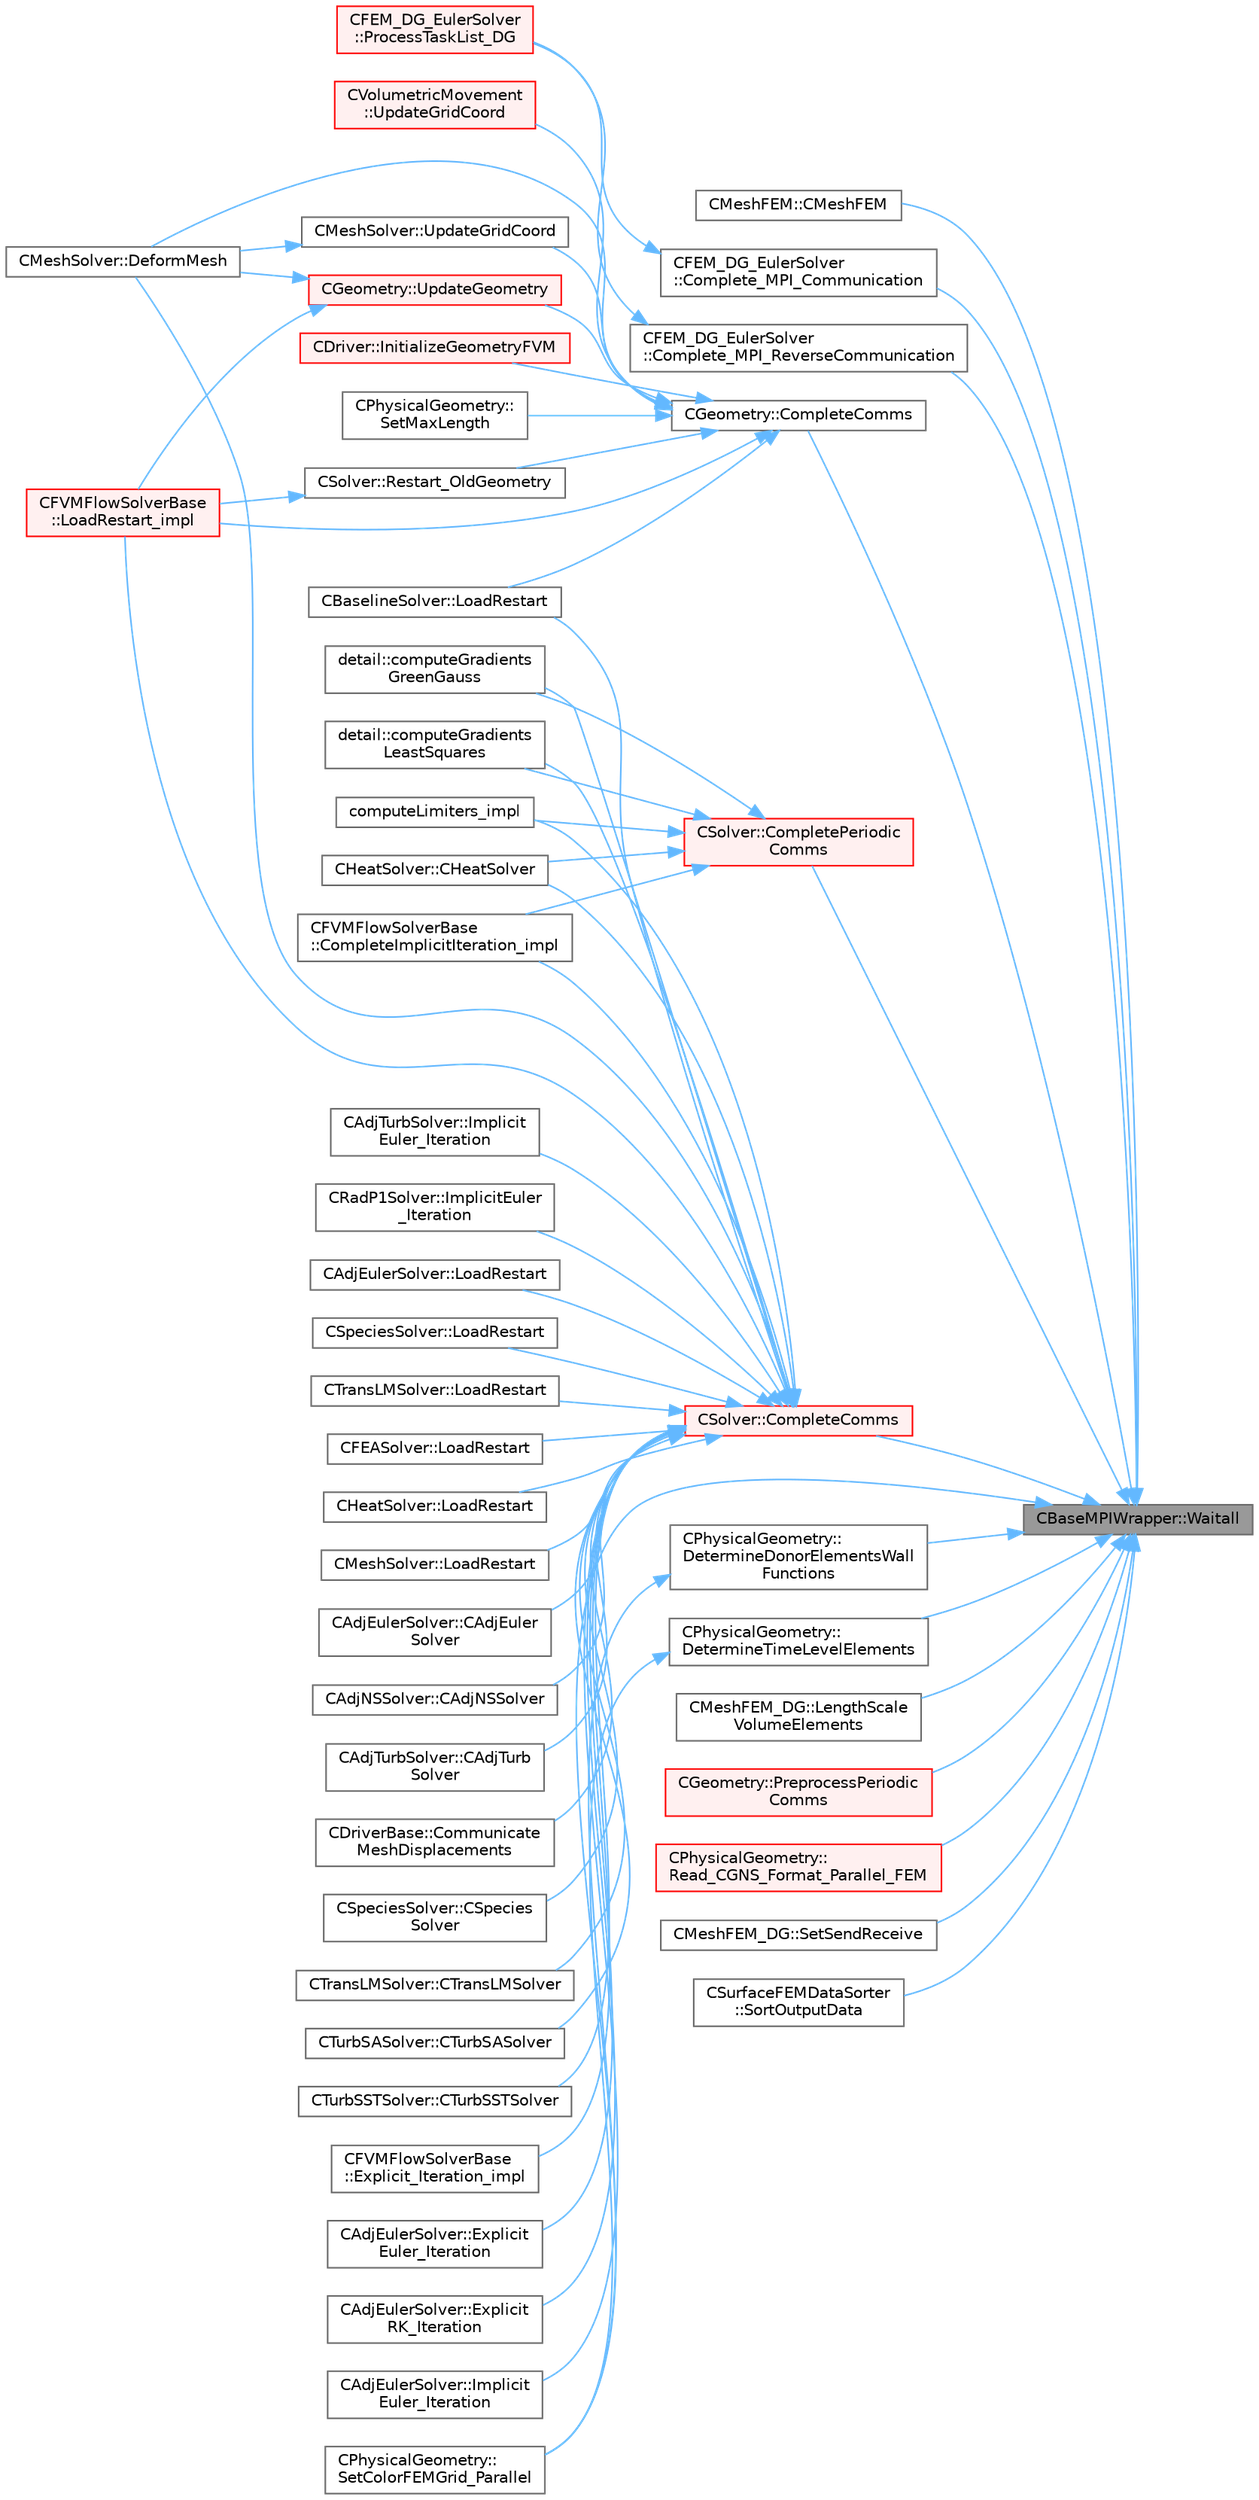 digraph "CBaseMPIWrapper::Waitall"
{
 // LATEX_PDF_SIZE
  bgcolor="transparent";
  edge [fontname=Helvetica,fontsize=10,labelfontname=Helvetica,labelfontsize=10];
  node [fontname=Helvetica,fontsize=10,shape=box,height=0.2,width=0.4];
  rankdir="RL";
  Node1 [id="Node000001",label="CBaseMPIWrapper::Waitall",height=0.2,width=0.4,color="gray40", fillcolor="grey60", style="filled", fontcolor="black",tooltip=" "];
  Node1 -> Node2 [id="edge1_Node000001_Node000002",dir="back",color="steelblue1",style="solid",tooltip=" "];
  Node2 [id="Node000002",label="CMeshFEM::CMeshFEM",height=0.2,width=0.4,color="grey40", fillcolor="white", style="filled",URL="$classCMeshFEM.html#ae74b12670fb49ad4d28836d9fc2aab8d",tooltip="Redistributes the grid over the ranks and creates the halo layer."];
  Node1 -> Node3 [id="edge2_Node000001_Node000003",dir="back",color="steelblue1",style="solid",tooltip=" "];
  Node3 [id="Node000003",label="CFEM_DG_EulerSolver\l::Complete_MPI_Communication",height=0.2,width=0.4,color="grey40", fillcolor="white", style="filled",URL="$classCFEM__DG__EulerSolver.html#ad3428a192cfff4925a3ce854866119de",tooltip="Routine that completes the non-blocking communication between ranks."];
  Node3 -> Node4 [id="edge3_Node000003_Node000004",dir="back",color="steelblue1",style="solid",tooltip=" "];
  Node4 [id="Node000004",label="CFEM_DG_EulerSolver\l::ProcessTaskList_DG",height=0.2,width=0.4,color="red", fillcolor="#FFF0F0", style="filled",URL="$classCFEM__DG__EulerSolver.html#ae807ca68b2d465020b63d617d54e339a",tooltip="Function, which processes the list of tasks to be executed by the DG solver."];
  Node1 -> Node7 [id="edge4_Node000001_Node000007",dir="back",color="steelblue1",style="solid",tooltip=" "];
  Node7 [id="Node000007",label="CFEM_DG_EulerSolver\l::Complete_MPI_ReverseCommunication",height=0.2,width=0.4,color="grey40", fillcolor="white", style="filled",URL="$classCFEM__DG__EulerSolver.html#af5891c1fd8de49fe774a68cd7bc0b6ec",tooltip="Routine that completes the reverse non-blocking communication between ranks."];
  Node7 -> Node4 [id="edge5_Node000007_Node000004",dir="back",color="steelblue1",style="solid",tooltip=" "];
  Node1 -> Node8 [id="edge6_Node000001_Node000008",dir="back",color="steelblue1",style="solid",tooltip=" "];
  Node8 [id="Node000008",label="CGeometry::CompleteComms",height=0.2,width=0.4,color="grey40", fillcolor="white", style="filled",URL="$classCGeometry.html#a98e23b4abe55aaf85fb4350e6ccbc32e",tooltip="Routine to complete the set of non-blocking communications launched by InitiateComms() and unpacking ..."];
  Node8 -> Node9 [id="edge7_Node000008_Node000009",dir="back",color="steelblue1",style="solid",tooltip=" "];
  Node9 [id="Node000009",label="CMeshSolver::DeformMesh",height=0.2,width=0.4,color="grey40", fillcolor="white", style="filled",URL="$classCMeshSolver.html#a573e4ddd63b680f5705f402ec317820b",tooltip="Grid deformation using the linear elasticity equations."];
  Node8 -> Node10 [id="edge8_Node000008_Node000010",dir="back",color="steelblue1",style="solid",tooltip=" "];
  Node10 [id="Node000010",label="CDriver::InitializeGeometryFVM",height=0.2,width=0.4,color="red", fillcolor="#FFF0F0", style="filled",URL="$classCDriver.html#aedc08d3b6ea02eeed60695e5c4d52336",tooltip="InitializeGeometryFVM."];
  Node8 -> Node13 [id="edge9_Node000008_Node000013",dir="back",color="steelblue1",style="solid",tooltip=" "];
  Node13 [id="Node000013",label="CBaselineSolver::LoadRestart",height=0.2,width=0.4,color="grey40", fillcolor="white", style="filled",URL="$classCBaselineSolver.html#aa5fad3af8c5b48950679d5c5a3a91ec4",tooltip="Load a solution from a restart file."];
  Node8 -> Node14 [id="edge10_Node000008_Node000014",dir="back",color="steelblue1",style="solid",tooltip=" "];
  Node14 [id="Node000014",label="CFVMFlowSolverBase\l::LoadRestart_impl",height=0.2,width=0.4,color="red", fillcolor="#FFF0F0", style="filled",URL="$classCFVMFlowSolverBase.html#a7cf80881bcda9a08b9c8cf78e7a3bc8d",tooltip="General implementation to load a flow solution from a restart file."];
  Node8 -> Node16 [id="edge11_Node000008_Node000016",dir="back",color="steelblue1",style="solid",tooltip=" "];
  Node16 [id="Node000016",label="CSolver::Restart_OldGeometry",height=0.2,width=0.4,color="grey40", fillcolor="white", style="filled",URL="$classCSolver.html#a15d41204955ea890bccae28ac9aa6d4b",tooltip="Load the geometries at the previous time states n and nM1."];
  Node16 -> Node14 [id="edge12_Node000016_Node000014",dir="back",color="steelblue1",style="solid",tooltip=" "];
  Node8 -> Node17 [id="edge13_Node000008_Node000017",dir="back",color="steelblue1",style="solid",tooltip=" "];
  Node17 [id="Node000017",label="CPhysicalGeometry::\lSetMaxLength",height=0.2,width=0.4,color="grey40", fillcolor="white", style="filled",URL="$classCPhysicalGeometry.html#ad7c08b67e40f383f1d86439adec70854",tooltip="Set the maximum cell-center to cell-center distance for CVs."];
  Node8 -> Node18 [id="edge14_Node000008_Node000018",dir="back",color="steelblue1",style="solid",tooltip=" "];
  Node18 [id="Node000018",label="CGeometry::UpdateGeometry",height=0.2,width=0.4,color="red", fillcolor="#FFF0F0", style="filled",URL="$classCGeometry.html#a19a4ef04ee51e37dc80cebf429e71a55",tooltip="Update the multi-grid structure and the wall-distance."];
  Node18 -> Node9 [id="edge15_Node000018_Node000009",dir="back",color="steelblue1",style="solid",tooltip=" "];
  Node18 -> Node14 [id="edge16_Node000018_Node000014",dir="back",color="steelblue1",style="solid",tooltip=" "];
  Node8 -> Node22 [id="edge17_Node000008_Node000022",dir="back",color="steelblue1",style="solid",tooltip=" "];
  Node22 [id="Node000022",label="CVolumetricMovement\l::UpdateGridCoord",height=0.2,width=0.4,color="red", fillcolor="#FFF0F0", style="filled",URL="$classCVolumetricMovement.html#aad474762b9f95bb5c867fe33fdb4efba",tooltip="Update the value of the coordinates after the grid movement."];
  Node8 -> Node55 [id="edge18_Node000008_Node000055",dir="back",color="steelblue1",style="solid",tooltip=" "];
  Node55 [id="Node000055",label="CMeshSolver::UpdateGridCoord",height=0.2,width=0.4,color="grey40", fillcolor="white", style="filled",URL="$classCMeshSolver.html#a47153e2632f16671461055b5a20e8145",tooltip="Update the value of the coordinates after the grid movement."];
  Node55 -> Node9 [id="edge19_Node000055_Node000009",dir="back",color="steelblue1",style="solid",tooltip=" "];
  Node1 -> Node56 [id="edge20_Node000001_Node000056",dir="back",color="steelblue1",style="solid",tooltip=" "];
  Node56 [id="Node000056",label="CSolver::CompleteComms",height=0.2,width=0.4,color="red", fillcolor="#FFF0F0", style="filled",URL="$classCSolver.html#a6891c839827efbebdcbf9a349f4da92c",tooltip="Routine to complete the set of non-blocking communications launched by InitiateComms() and unpacking ..."];
  Node56 -> Node57 [id="edge21_Node000056_Node000057",dir="back",color="steelblue1",style="solid",tooltip=" "];
  Node57 [id="Node000057",label="CAdjEulerSolver::CAdjEuler\lSolver",height=0.2,width=0.4,color="grey40", fillcolor="white", style="filled",URL="$classCAdjEulerSolver.html#a0a739888df9436d4707665d152a7af1a",tooltip=" "];
  Node56 -> Node58 [id="edge22_Node000056_Node000058",dir="back",color="steelblue1",style="solid",tooltip=" "];
  Node58 [id="Node000058",label="CAdjNSSolver::CAdjNSSolver",height=0.2,width=0.4,color="grey40", fillcolor="white", style="filled",URL="$classCAdjNSSolver.html#a323f1dc7c0b9fe00d1911eeeea365d46",tooltip=" "];
  Node56 -> Node59 [id="edge23_Node000056_Node000059",dir="back",color="steelblue1",style="solid",tooltip=" "];
  Node59 [id="Node000059",label="CAdjTurbSolver::CAdjTurb\lSolver",height=0.2,width=0.4,color="grey40", fillcolor="white", style="filled",URL="$classCAdjTurbSolver.html#a621bdae0b081f25a67425cc037cd90a2",tooltip=" "];
  Node56 -> Node60 [id="edge24_Node000056_Node000060",dir="back",color="steelblue1",style="solid",tooltip=" "];
  Node60 [id="Node000060",label="CHeatSolver::CHeatSolver",height=0.2,width=0.4,color="grey40", fillcolor="white", style="filled",URL="$classCHeatSolver.html#a89c9ece2b98a950e53f4ee9482968186",tooltip="Constructor of the class."];
  Node56 -> Node61 [id="edge25_Node000056_Node000061",dir="back",color="steelblue1",style="solid",tooltip=" "];
  Node61 [id="Node000061",label="CDriverBase::Communicate\lMeshDisplacements",height=0.2,width=0.4,color="grey40", fillcolor="white", style="filled",URL="$group__PySU2.html#ga28e8e41ab6223500b17b656779574d39",tooltip="Communicate the boundary mesh displacements."];
  Node56 -> Node62 [id="edge26_Node000056_Node000062",dir="back",color="steelblue1",style="solid",tooltip=" "];
  Node62 [id="Node000062",label="CFVMFlowSolverBase\l::CompleteImplicitIteration_impl",height=0.2,width=0.4,color="grey40", fillcolor="white", style="filled",URL="$classCFVMFlowSolverBase.html#a3eb0fbabf1ce42ccc0fe626473800e09",tooltip="Generic implementation to complete an implicit iteration, i.e. update the solution."];
  Node56 -> Node63 [id="edge27_Node000056_Node000063",dir="back",color="steelblue1",style="solid",tooltip=" "];
  Node63 [id="Node000063",label="detail::computeGradients\lGreenGauss",height=0.2,width=0.4,color="grey40", fillcolor="white", style="filled",URL="$group__FvmAlgos.html#ga031dfb21c1777c986ae93d716ec4568b",tooltip="Compute the gradient of a field using the Green-Gauss theorem."];
  Node56 -> Node64 [id="edge28_Node000056_Node000064",dir="back",color="steelblue1",style="solid",tooltip=" "];
  Node64 [id="Node000064",label="detail::computeGradients\lLeastSquares",height=0.2,width=0.4,color="grey40", fillcolor="white", style="filled",URL="$group__FvmAlgos.html#ga186a32bf8b211a50432fe55a6a608c21",tooltip="Compute the gradient of a field using inverse-distance-weighted or unweighted Least-Squares approxima..."];
  Node56 -> Node65 [id="edge29_Node000056_Node000065",dir="back",color="steelblue1",style="solid",tooltip=" "];
  Node65 [id="Node000065",label="computeLimiters_impl",height=0.2,width=0.4,color="grey40", fillcolor="white", style="filled",URL="$group__FvmAlgos.html#ga4639562695f9dc19f098e6d00fcacde1",tooltip="Generic limiter computation for methods based on one limiter value per point (as opposed to one per e..."];
  Node56 -> Node66 [id="edge30_Node000056_Node000066",dir="back",color="steelblue1",style="solid",tooltip=" "];
  Node66 [id="Node000066",label="CSpeciesSolver::CSpecies\lSolver",height=0.2,width=0.4,color="grey40", fillcolor="white", style="filled",URL="$classCSpeciesSolver.html#a3a7863355bb316fe760afeb1db4ca66c",tooltip="Constructor of the class."];
  Node56 -> Node67 [id="edge31_Node000056_Node000067",dir="back",color="steelblue1",style="solid",tooltip=" "];
  Node67 [id="Node000067",label="CTransLMSolver::CTransLMSolver",height=0.2,width=0.4,color="grey40", fillcolor="white", style="filled",URL="$classCTransLMSolver.html#a20abc5682fb22268537da1eac0abf24d",tooltip=" "];
  Node56 -> Node68 [id="edge32_Node000056_Node000068",dir="back",color="steelblue1",style="solid",tooltip=" "];
  Node68 [id="Node000068",label="CTurbSASolver::CTurbSASolver",height=0.2,width=0.4,color="grey40", fillcolor="white", style="filled",URL="$classCTurbSASolver.html#a06a8b09d1563dd48f364ff6e97c25cd8",tooltip="Constructor."];
  Node56 -> Node69 [id="edge33_Node000056_Node000069",dir="back",color="steelblue1",style="solid",tooltip=" "];
  Node69 [id="Node000069",label="CTurbSSTSolver::CTurbSSTSolver",height=0.2,width=0.4,color="grey40", fillcolor="white", style="filled",URL="$classCTurbSSTSolver.html#a84beba65418c7c2ca4f4843b989b360a",tooltip="Constructor."];
  Node56 -> Node9 [id="edge34_Node000056_Node000009",dir="back",color="steelblue1",style="solid",tooltip=" "];
  Node56 -> Node70 [id="edge35_Node000056_Node000070",dir="back",color="steelblue1",style="solid",tooltip=" "];
  Node70 [id="Node000070",label="CFVMFlowSolverBase\l::Explicit_Iteration_impl",height=0.2,width=0.4,color="grey40", fillcolor="white", style="filled",URL="$classCFVMFlowSolverBase.html#ac30c9255150f29da2915a85264a1676c",tooltip="Generic implementation of explicit iterations with a preconditioner."];
  Node56 -> Node71 [id="edge36_Node000056_Node000071",dir="back",color="steelblue1",style="solid",tooltip=" "];
  Node71 [id="Node000071",label="CAdjEulerSolver::Explicit\lEuler_Iteration",height=0.2,width=0.4,color="grey40", fillcolor="white", style="filled",URL="$classCAdjEulerSolver.html#ac6851acd72ffdbf5299680d5d92e065e",tooltip="Update the solution using a explicit Euler scheme."];
  Node56 -> Node72 [id="edge37_Node000056_Node000072",dir="back",color="steelblue1",style="solid",tooltip=" "];
  Node72 [id="Node000072",label="CAdjEulerSolver::Explicit\lRK_Iteration",height=0.2,width=0.4,color="grey40", fillcolor="white", style="filled",URL="$classCAdjEulerSolver.html#a853b9218167a682db73ca73c0fccc2cc",tooltip="Update the solution using a Runge-Kutta strategy."];
  Node56 -> Node73 [id="edge38_Node000056_Node000073",dir="back",color="steelblue1",style="solid",tooltip=" "];
  Node73 [id="Node000073",label="CAdjEulerSolver::Implicit\lEuler_Iteration",height=0.2,width=0.4,color="grey40", fillcolor="white", style="filled",URL="$classCAdjEulerSolver.html#ab35fe7a0b2f840506e91d49961e07485",tooltip="Update the solution using an implicit solver."];
  Node56 -> Node74 [id="edge39_Node000056_Node000074",dir="back",color="steelblue1",style="solid",tooltip=" "];
  Node74 [id="Node000074",label="CAdjTurbSolver::Implicit\lEuler_Iteration",height=0.2,width=0.4,color="grey40", fillcolor="white", style="filled",URL="$classCAdjTurbSolver.html#a119fd6cc599337fd229174474d69f0fb",tooltip="Update the solution using an implicit solver."];
  Node56 -> Node75 [id="edge40_Node000056_Node000075",dir="back",color="steelblue1",style="solid",tooltip=" "];
  Node75 [id="Node000075",label="CRadP1Solver::ImplicitEuler\l_Iteration",height=0.2,width=0.4,color="grey40", fillcolor="white", style="filled",URL="$classCRadP1Solver.html#a23716727a079c099d449da9befa86696",tooltip="Update the solution using an implicit solver."];
  Node56 -> Node76 [id="edge41_Node000056_Node000076",dir="back",color="steelblue1",style="solid",tooltip=" "];
  Node76 [id="Node000076",label="CAdjEulerSolver::LoadRestart",height=0.2,width=0.4,color="grey40", fillcolor="white", style="filled",URL="$classCAdjEulerSolver.html#a4bc9fada01b433e9194d4c0d67adbbbd",tooltip="Load a solution from a restart file."];
  Node56 -> Node77 [id="edge42_Node000056_Node000077",dir="back",color="steelblue1",style="solid",tooltip=" "];
  Node77 [id="Node000077",label="CSpeciesSolver::LoadRestart",height=0.2,width=0.4,color="grey40", fillcolor="white", style="filled",URL="$classCSpeciesSolver.html#a40ecea72824a266fcda6347d08a4fcea",tooltip="Load a solution from a restart file."];
  Node56 -> Node78 [id="edge43_Node000056_Node000078",dir="back",color="steelblue1",style="solid",tooltip=" "];
  Node78 [id="Node000078",label="CTransLMSolver::LoadRestart",height=0.2,width=0.4,color="grey40", fillcolor="white", style="filled",URL="$classCTransLMSolver.html#ab6989abf9b51cfb0b243b1bf98b48a16",tooltip="Load a solution from a restart file."];
  Node56 -> Node13 [id="edge44_Node000056_Node000013",dir="back",color="steelblue1",style="solid",tooltip=" "];
  Node56 -> Node79 [id="edge45_Node000056_Node000079",dir="back",color="steelblue1",style="solid",tooltip=" "];
  Node79 [id="Node000079",label="CFEASolver::LoadRestart",height=0.2,width=0.4,color="grey40", fillcolor="white", style="filled",URL="$classCFEASolver.html#ac693299e88dfc4daaf1b2f410ec8351d",tooltip="Load a solution from a restart file."];
  Node56 -> Node80 [id="edge46_Node000056_Node000080",dir="back",color="steelblue1",style="solid",tooltip=" "];
  Node80 [id="Node000080",label="CHeatSolver::LoadRestart",height=0.2,width=0.4,color="grey40", fillcolor="white", style="filled",URL="$classCHeatSolver.html#a0cc2cf63a1cd34b15be77cf3233beaae",tooltip="Load a solution from a restart file."];
  Node56 -> Node81 [id="edge47_Node000056_Node000081",dir="back",color="steelblue1",style="solid",tooltip=" "];
  Node81 [id="Node000081",label="CMeshSolver::LoadRestart",height=0.2,width=0.4,color="grey40", fillcolor="white", style="filled",URL="$classCMeshSolver.html#a7049d436ca386344acd2424eceb39ef4",tooltip="Load a solution from a restart file."];
  Node56 -> Node14 [id="edge48_Node000056_Node000014",dir="back",color="steelblue1",style="solid",tooltip=" "];
  Node1 -> Node106 [id="edge49_Node000001_Node000106",dir="back",color="steelblue1",style="solid",tooltip=" "];
  Node106 [id="Node000106",label="CSolver::CompletePeriodic\lComms",height=0.2,width=0.4,color="red", fillcolor="#FFF0F0", style="filled",URL="$classCSolver.html#a6b9c3e0290bce84f14ad3fde8ffa8658",tooltip="Routine to complete the set of non-blocking periodic communications launched by InitiatePeriodicComms..."];
  Node106 -> Node60 [id="edge50_Node000106_Node000060",dir="back",color="steelblue1",style="solid",tooltip=" "];
  Node106 -> Node62 [id="edge51_Node000106_Node000062",dir="back",color="steelblue1",style="solid",tooltip=" "];
  Node106 -> Node63 [id="edge52_Node000106_Node000063",dir="back",color="steelblue1",style="solid",tooltip=" "];
  Node106 -> Node64 [id="edge53_Node000106_Node000064",dir="back",color="steelblue1",style="solid",tooltip=" "];
  Node106 -> Node65 [id="edge54_Node000106_Node000065",dir="back",color="steelblue1",style="solid",tooltip=" "];
  Node1 -> Node109 [id="edge55_Node000001_Node000109",dir="back",color="steelblue1",style="solid",tooltip=" "];
  Node109 [id="Node000109",label="CPhysicalGeometry::\lDetermineDonorElementsWall\lFunctions",height=0.2,width=0.4,color="grey40", fillcolor="white", style="filled",URL="$classCPhysicalGeometry.html#acef4e18142b580bf09f21e5b71387d5f",tooltip="Determine the donor elements for the boundary elements on viscous wall boundaries when wall functions..."];
  Node109 -> Node110 [id="edge56_Node000109_Node000110",dir="back",color="steelblue1",style="solid",tooltip=" "];
  Node110 [id="Node000110",label="CPhysicalGeometry::\lSetColorFEMGrid_Parallel",height=0.2,width=0.4,color="grey40", fillcolor="white", style="filled",URL="$classCPhysicalGeometry.html#a0a1295415b0ff3105673f5733682e151",tooltip="Set the domains for FEM grid partitioning using ParMETIS."];
  Node1 -> Node111 [id="edge57_Node000001_Node000111",dir="back",color="steelblue1",style="solid",tooltip=" "];
  Node111 [id="Node000111",label="CPhysicalGeometry::\lDetermineTimeLevelElements",height=0.2,width=0.4,color="grey40", fillcolor="white", style="filled",URL="$classCPhysicalGeometry.html#a18f63cc49f7dc20241a0599ad1426ba8",tooltip="Determine the time level of the elements when time accurate local time stepping is employed."];
  Node111 -> Node110 [id="edge58_Node000111_Node000110",dir="back",color="steelblue1",style="solid",tooltip=" "];
  Node1 -> Node112 [id="edge59_Node000001_Node000112",dir="back",color="steelblue1",style="solid",tooltip=" "];
  Node112 [id="Node000112",label="CMeshFEM_DG::LengthScale\lVolumeElements",height=0.2,width=0.4,color="grey40", fillcolor="white", style="filled",URL="$classCMeshFEM__DG.html#a35b7f0629dd61c88ca4dfbbda1c5e875",tooltip="Function, which computes a length scale of the volume elements."];
  Node1 -> Node113 [id="edge60_Node000001_Node000113",dir="back",color="steelblue1",style="solid",tooltip=" "];
  Node113 [id="Node000113",label="CGeometry::PreprocessPeriodic\lComms",height=0.2,width=0.4,color="red", fillcolor="#FFF0F0", style="filled",URL="$classCGeometry.html#a7c4fd8aa54722efc3d52a7cb70485ecb",tooltip="Routine to set up persistent data structures for periodic communications."];
  Node1 -> Node114 [id="edge61_Node000001_Node000114",dir="back",color="steelblue1",style="solid",tooltip=" "];
  Node114 [id="Node000114",label="CPhysicalGeometry::\lRead_CGNS_Format_Parallel_FEM",height=0.2,width=0.4,color="red", fillcolor="#FFF0F0", style="filled",URL="$classCPhysicalGeometry.html#aa222a46292ba9ba3b03e581587bdbfb6",tooltip="Reads for the FEM solver the geometry of the grid and adjust the boundary conditions with the configu..."];
  Node1 -> Node110 [id="edge62_Node000001_Node000110",dir="back",color="steelblue1",style="solid",tooltip=" "];
  Node1 -> Node116 [id="edge63_Node000001_Node000116",dir="back",color="steelblue1",style="solid",tooltip=" "];
  Node116 [id="Node000116",label="CMeshFEM_DG::SetSendReceive",height=0.2,width=0.4,color="grey40", fillcolor="white", style="filled",URL="$classCMeshFEM__DG.html#ae72aa64c74d57aba222cd8b0179dc2e7",tooltip="Set the send receive boundaries of the grid."];
  Node1 -> Node117 [id="edge64_Node000001_Node000117",dir="back",color="steelblue1",style="solid",tooltip=" "];
  Node117 [id="Node000117",label="CSurfaceFEMDataSorter\l::SortOutputData",height=0.2,width=0.4,color="grey40", fillcolor="white", style="filled",URL="$classCSurfaceFEMDataSorter.html#a780cb416bfb4aed7697a252887821020",tooltip="Sort the output data for each grid node into a linear partitioning across all processors."];
}
